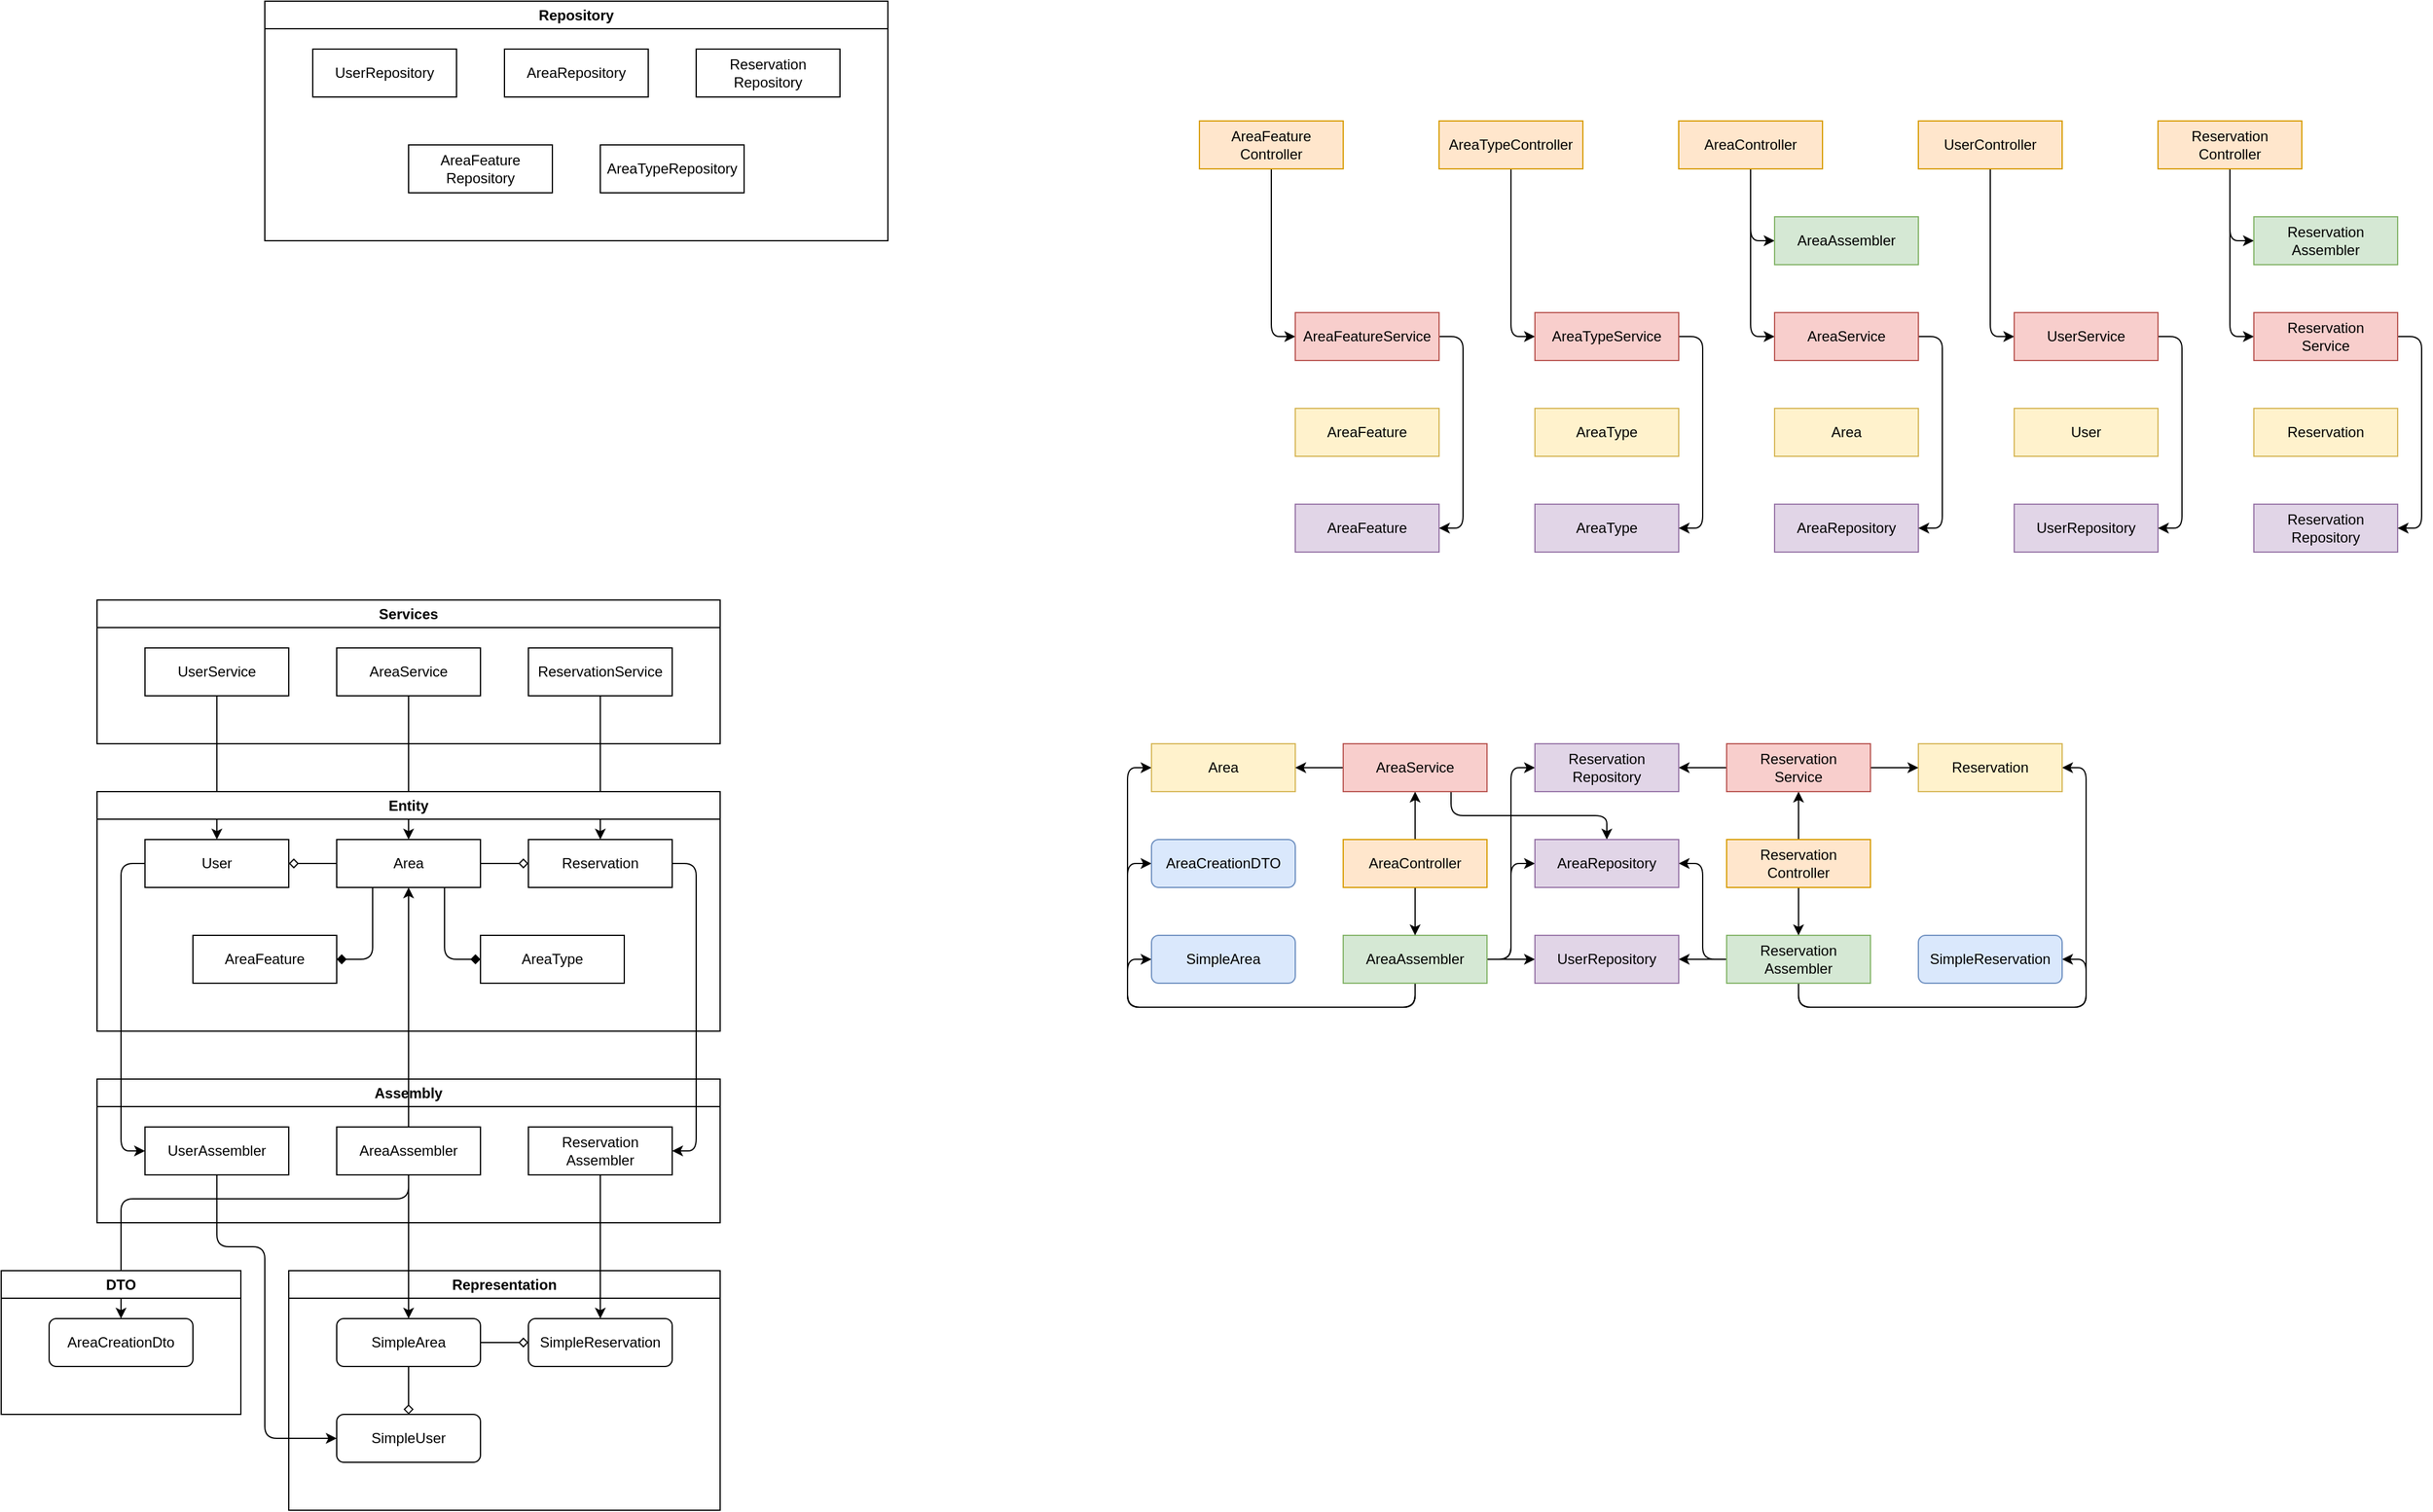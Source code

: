 <mxfile>
    <diagram id="ALVgp9hBoRRa0a7zI2m-" name="Page-1">
        <mxGraphModel dx="1469" dy="1813" grid="1" gridSize="10" guides="1" tooltips="1" connect="1" arrows="1" fold="1" page="0" pageScale="1" pageWidth="1169" pageHeight="827" math="0" shadow="0">
            <root>
                <mxCell id="0"/>
                <mxCell id="1" parent="0"/>
                <mxCell id="168" value="Repository" style="swimlane;whiteSpace=wrap;html=1;" vertex="1" parent="1">
                    <mxGeometry x="340" y="-780" width="520" height="200" as="geometry"/>
                </mxCell>
                <mxCell id="169" value="UserRepository" style="rounded=0;whiteSpace=wrap;html=1;" vertex="1" parent="168">
                    <mxGeometry x="40" y="40" width="120" height="40" as="geometry"/>
                </mxCell>
                <mxCell id="170" value="AreaRepository" style="rounded=0;whiteSpace=wrap;html=1;" vertex="1" parent="168">
                    <mxGeometry x="200" y="40" width="120" height="40" as="geometry"/>
                </mxCell>
                <mxCell id="171" value="&lt;div&gt;Reservation&lt;/div&gt;&lt;div&gt;Repository&lt;/div&gt;" style="rounded=0;whiteSpace=wrap;html=1;" vertex="1" parent="168">
                    <mxGeometry x="360" y="40" width="120" height="40" as="geometry"/>
                </mxCell>
                <mxCell id="172" value="AreaFeature&lt;div&gt;&lt;span style=&quot;background-color: transparent;&quot;&gt;Repository&lt;/span&gt;&lt;/div&gt;" style="rounded=0;whiteSpace=wrap;html=1;" vertex="1" parent="168">
                    <mxGeometry x="120" y="120" width="120" height="40" as="geometry"/>
                </mxCell>
                <mxCell id="175" value="AreaType&lt;span style=&quot;background-color: transparent;&quot;&gt;Repository&lt;/span&gt;" style="rounded=0;whiteSpace=wrap;html=1;" vertex="1" parent="168">
                    <mxGeometry x="280" y="120" width="120" height="40" as="geometry"/>
                </mxCell>
                <mxCell id="211" style="edgeStyle=orthogonalEdgeStyle;html=1;exitX=0.5;exitY=1;exitDx=0;exitDy=0;entryX=0.5;entryY=0;entryDx=0;entryDy=0;" edge="1" parent="1" source="162" target="111">
                    <mxGeometry relative="1" as="geometry"/>
                </mxCell>
                <mxCell id="212" style="edgeStyle=orthogonalEdgeStyle;html=1;exitX=0.5;exitY=1;exitDx=0;exitDy=0;entryX=0.5;entryY=0;entryDx=0;entryDy=0;" edge="1" parent="1" source="163" target="116">
                    <mxGeometry relative="1" as="geometry"/>
                </mxCell>
                <mxCell id="213" style="edgeStyle=orthogonalEdgeStyle;html=1;exitX=0.5;exitY=1;exitDx=0;exitDy=0;entryX=0.5;entryY=0;entryDx=0;entryDy=0;" edge="1" parent="1" source="164" target="132">
                    <mxGeometry relative="1" as="geometry"/>
                </mxCell>
                <mxCell id="127" value="Entity" style="swimlane;whiteSpace=wrap;html=1;" vertex="1" parent="1">
                    <mxGeometry x="200" y="-120" width="520" height="200" as="geometry"/>
                </mxCell>
                <mxCell id="156" style="edgeStyle=orthogonalEdgeStyle;html=1;exitX=0;exitY=0.5;exitDx=0;exitDy=0;entryX=1;entryY=0.5;entryDx=0;entryDy=0;endArrow=diamond;endFill=0;" edge="1" parent="127" source="111" target="132">
                    <mxGeometry relative="1" as="geometry"/>
                </mxCell>
                <mxCell id="157" style="edgeStyle=orthogonalEdgeStyle;html=1;exitX=1;exitY=0.5;exitDx=0;exitDy=0;entryX=0;entryY=0.5;entryDx=0;entryDy=0;endArrow=diamond;endFill=0;" edge="1" parent="127" source="111" target="116">
                    <mxGeometry relative="1" as="geometry"/>
                </mxCell>
                <mxCell id="218" style="edgeStyle=orthogonalEdgeStyle;html=1;exitX=0.25;exitY=1;exitDx=0;exitDy=0;entryX=1;entryY=0.5;entryDx=0;entryDy=0;endArrow=diamond;endFill=1;" edge="1" parent="127" source="111" target="112">
                    <mxGeometry relative="1" as="geometry"/>
                </mxCell>
                <mxCell id="219" style="edgeStyle=orthogonalEdgeStyle;html=1;exitX=0.75;exitY=1;exitDx=0;exitDy=0;entryX=0;entryY=0.5;entryDx=0;entryDy=0;endArrow=diamond;endFill=1;" edge="1" parent="127" source="111" target="113">
                    <mxGeometry relative="1" as="geometry"/>
                </mxCell>
                <mxCell id="111" value="Area" style="rounded=0;whiteSpace=wrap;html=1;" vertex="1" parent="127">
                    <mxGeometry x="200" y="40" width="120" height="40" as="geometry"/>
                </mxCell>
                <mxCell id="112" value="AreaFeature" style="rounded=0;whiteSpace=wrap;html=1;" vertex="1" parent="127">
                    <mxGeometry x="80" y="120" width="120" height="40" as="geometry"/>
                </mxCell>
                <mxCell id="113" value="AreaType" style="rounded=0;whiteSpace=wrap;html=1;" vertex="1" parent="127">
                    <mxGeometry x="320" y="120" width="120" height="40" as="geometry"/>
                </mxCell>
                <mxCell id="116" value="Reservation" style="rounded=0;whiteSpace=wrap;html=1;" vertex="1" parent="127">
                    <mxGeometry x="360" y="40" width="120" height="40" as="geometry"/>
                </mxCell>
                <mxCell id="132" value="User" style="rounded=0;whiteSpace=wrap;html=1;" vertex="1" parent="127">
                    <mxGeometry x="40" y="40" width="120" height="40" as="geometry"/>
                </mxCell>
                <mxCell id="161" value="Services" style="swimlane;whiteSpace=wrap;html=1;" vertex="1" parent="1">
                    <mxGeometry x="200" y="-280" width="520" height="120" as="geometry"/>
                </mxCell>
                <mxCell id="162" value="AreaService" style="rounded=0;whiteSpace=wrap;html=1;" vertex="1" parent="161">
                    <mxGeometry x="200" y="40" width="120" height="40" as="geometry"/>
                </mxCell>
                <mxCell id="163" value="ReservationService" style="rounded=0;whiteSpace=wrap;html=1;" vertex="1" parent="161">
                    <mxGeometry x="360" y="40" width="120" height="40" as="geometry"/>
                </mxCell>
                <mxCell id="164" value="UserService" style="rounded=0;whiteSpace=wrap;html=1;" vertex="1" parent="161">
                    <mxGeometry x="40" y="40" width="120" height="40" as="geometry"/>
                </mxCell>
                <mxCell id="221" value="Assembly" style="swimlane;whiteSpace=wrap;html=1;" vertex="1" parent="1">
                    <mxGeometry x="200" y="120" width="520" height="120" as="geometry"/>
                </mxCell>
                <mxCell id="222" value="AreaAssembler" style="rounded=0;whiteSpace=wrap;html=1;" vertex="1" parent="221">
                    <mxGeometry x="200" y="40" width="120" height="40" as="geometry"/>
                </mxCell>
                <mxCell id="227" value="UserAssembler" style="rounded=0;whiteSpace=wrap;html=1;" vertex="1" parent="221">
                    <mxGeometry x="40" y="40" width="120" height="40" as="geometry"/>
                </mxCell>
                <mxCell id="234" value="Reservation&lt;br&gt;Assembler" style="rounded=0;whiteSpace=wrap;html=1;" vertex="1" parent="221">
                    <mxGeometry x="360" y="40" width="120" height="40" as="geometry"/>
                </mxCell>
                <mxCell id="225" style="edgeStyle=orthogonalEdgeStyle;html=1;exitX=0.5;exitY=1;exitDx=0;exitDy=0;" edge="1" parent="1" source="222" target="216">
                    <mxGeometry relative="1" as="geometry">
                        <Array as="points">
                            <mxPoint x="460" y="220"/>
                            <mxPoint x="220" y="220"/>
                        </Array>
                    </mxGeometry>
                </mxCell>
                <mxCell id="150" value="Representation" style="swimlane;whiteSpace=wrap;html=1;" vertex="1" parent="1">
                    <mxGeometry x="360" y="280" width="360" height="200" as="geometry"/>
                </mxCell>
                <mxCell id="151" value="SimpleUser" style="rounded=1;whiteSpace=wrap;html=1;" vertex="1" parent="150">
                    <mxGeometry x="40" y="120" width="120" height="40" as="geometry"/>
                </mxCell>
                <mxCell id="154" style="edgeStyle=orthogonalEdgeStyle;html=1;exitX=0.5;exitY=1;exitDx=0;exitDy=0;endArrow=diamond;endFill=0;" edge="1" parent="150" source="152" target="151">
                    <mxGeometry relative="1" as="geometry"/>
                </mxCell>
                <mxCell id="155" style="edgeStyle=orthogonalEdgeStyle;html=1;exitX=1;exitY=0.5;exitDx=0;exitDy=0;entryX=0;entryY=0.5;entryDx=0;entryDy=0;endArrow=diamond;endFill=0;" edge="1" parent="150" source="152" target="153">
                    <mxGeometry relative="1" as="geometry"/>
                </mxCell>
                <mxCell id="152" value="SimpleArea" style="rounded=1;whiteSpace=wrap;html=1;" vertex="1" parent="150">
                    <mxGeometry x="40" y="40" width="120" height="40" as="geometry"/>
                </mxCell>
                <mxCell id="153" value="SimpleReservation" style="rounded=1;whiteSpace=wrap;html=1;" vertex="1" parent="150">
                    <mxGeometry x="200" y="40" width="120" height="40" as="geometry"/>
                </mxCell>
                <mxCell id="215" value="DTO" style="swimlane;whiteSpace=wrap;html=1;" vertex="1" parent="1">
                    <mxGeometry x="120" y="280" width="200" height="120" as="geometry">
                        <mxRectangle x="120" y="-480" width="70" height="30" as="alternateBounds"/>
                    </mxGeometry>
                </mxCell>
                <mxCell id="216" value="AreaCreationDto" style="rounded=1;whiteSpace=wrap;html=1;" vertex="1" parent="215">
                    <mxGeometry x="40" y="40" width="120" height="40" as="geometry"/>
                </mxCell>
                <mxCell id="228" style="edgeStyle=orthogonalEdgeStyle;html=1;exitX=0.5;exitY=0;exitDx=0;exitDy=0;entryX=0.5;entryY=1;entryDx=0;entryDy=0;" edge="1" parent="1" source="222" target="111">
                    <mxGeometry relative="1" as="geometry"/>
                </mxCell>
                <mxCell id="233" style="edgeStyle=orthogonalEdgeStyle;html=1;exitX=0;exitY=0.5;exitDx=0;exitDy=0;entryX=0;entryY=0.5;entryDx=0;entryDy=0;" edge="1" parent="1" source="132" target="227">
                    <mxGeometry relative="1" as="geometry">
                        <Array as="points">
                            <mxPoint x="220" y="-60"/>
                            <mxPoint x="220" y="180"/>
                        </Array>
                    </mxGeometry>
                </mxCell>
                <mxCell id="235" style="edgeStyle=orthogonalEdgeStyle;html=1;exitX=1;exitY=0.5;exitDx=0;exitDy=0;entryX=1;entryY=0.5;entryDx=0;entryDy=0;" edge="1" parent="1" source="116" target="234">
                    <mxGeometry relative="1" as="geometry">
                        <Array as="points">
                            <mxPoint x="700" y="-60"/>
                            <mxPoint x="700" y="180"/>
                        </Array>
                    </mxGeometry>
                </mxCell>
                <mxCell id="237" style="edgeStyle=orthogonalEdgeStyle;html=1;exitX=0.5;exitY=1;exitDx=0;exitDy=0;entryX=0;entryY=0.5;entryDx=0;entryDy=0;" edge="1" parent="1" source="227" target="151">
                    <mxGeometry relative="1" as="geometry">
                        <Array as="points">
                            <mxPoint x="300" y="260"/>
                            <mxPoint x="340" y="260"/>
                            <mxPoint x="340" y="420"/>
                        </Array>
                    </mxGeometry>
                </mxCell>
                <mxCell id="238" style="edgeStyle=orthogonalEdgeStyle;html=1;exitX=0.5;exitY=1;exitDx=0;exitDy=0;entryX=0.5;entryY=0;entryDx=0;entryDy=0;" edge="1" parent="1" source="234" target="153">
                    <mxGeometry relative="1" as="geometry"/>
                </mxCell>
                <mxCell id="239" style="edgeStyle=orthogonalEdgeStyle;html=1;exitX=0.5;exitY=1;exitDx=0;exitDy=0;entryX=0.5;entryY=0;entryDx=0;entryDy=0;" edge="1" parent="1" source="222" target="152">
                    <mxGeometry relative="1" as="geometry"/>
                </mxCell>
                <mxCell id="289" style="edgeStyle=orthogonalEdgeStyle;html=1;exitX=1;exitY=0.5;exitDx=0;exitDy=0;entryX=0;entryY=0.5;entryDx=0;entryDy=0;" edge="1" parent="1" source="240" target="288">
                    <mxGeometry relative="1" as="geometry"/>
                </mxCell>
                <mxCell id="291" style="edgeStyle=orthogonalEdgeStyle;html=1;exitX=1;exitY=0.5;exitDx=0;exitDy=0;entryX=0;entryY=0.5;entryDx=0;entryDy=0;" edge="1" parent="1" source="240" target="286">
                    <mxGeometry relative="1" as="geometry"/>
                </mxCell>
                <mxCell id="302" style="edgeStyle=orthogonalEdgeStyle;html=1;exitX=0.5;exitY=1;exitDx=0;exitDy=0;entryX=0;entryY=0.5;entryDx=0;entryDy=0;" edge="1" parent="1" source="240" target="245">
                    <mxGeometry relative="1" as="geometry">
                        <Array as="points">
                            <mxPoint x="1300" y="60"/>
                            <mxPoint x="1060" y="60"/>
                            <mxPoint x="1060" y="20"/>
                        </Array>
                    </mxGeometry>
                </mxCell>
                <mxCell id="304" style="edgeStyle=orthogonalEdgeStyle;html=1;exitX=0.5;exitY=1;exitDx=0;exitDy=0;entryX=0;entryY=0.5;entryDx=0;entryDy=0;" edge="1" parent="1" source="240" target="246">
                    <mxGeometry relative="1" as="geometry">
                        <Array as="points">
                            <mxPoint x="1300" y="60"/>
                            <mxPoint x="1060" y="60"/>
                            <mxPoint x="1060" y="-60"/>
                        </Array>
                    </mxGeometry>
                </mxCell>
                <mxCell id="305" style="edgeStyle=orthogonalEdgeStyle;html=1;exitX=0.5;exitY=1;exitDx=0;exitDy=0;entryX=0;entryY=0.5;entryDx=0;entryDy=0;" edge="1" parent="1" source="240" target="241">
                    <mxGeometry relative="1" as="geometry">
                        <Array as="points">
                            <mxPoint x="1300" y="60"/>
                            <mxPoint x="1060" y="60"/>
                            <mxPoint x="1060" y="-140"/>
                        </Array>
                    </mxGeometry>
                </mxCell>
                <mxCell id="312" style="edgeStyle=orthogonalEdgeStyle;html=1;exitX=1;exitY=0.5;exitDx=0;exitDy=0;entryX=0;entryY=0.5;entryDx=0;entryDy=0;" edge="1" parent="1" source="240" target="287">
                    <mxGeometry relative="1" as="geometry"/>
                </mxCell>
                <mxCell id="240" value="AreaAssembler" style="rounded=0;whiteSpace=wrap;html=1;fillColor=#d5e8d4;strokeColor=#82b366;" vertex="1" parent="1">
                    <mxGeometry x="1240" width="120" height="40" as="geometry"/>
                </mxCell>
                <mxCell id="241" value="Area" style="rounded=0;whiteSpace=wrap;html=1;fillColor=#fff2cc;strokeColor=#d6b656;" vertex="1" parent="1">
                    <mxGeometry x="1080" y="-160" width="120" height="40" as="geometry"/>
                </mxCell>
                <mxCell id="254" style="edgeStyle=orthogonalEdgeStyle;html=1;exitX=0.5;exitY=1;exitDx=0;exitDy=0;entryX=0.5;entryY=0;entryDx=0;entryDy=0;" edge="1" parent="1" source="242" target="240">
                    <mxGeometry relative="1" as="geometry"/>
                </mxCell>
                <mxCell id="292" style="edgeStyle=orthogonalEdgeStyle;html=1;exitX=0.5;exitY=0;exitDx=0;exitDy=0;entryX=0.5;entryY=1;entryDx=0;entryDy=0;" edge="1" parent="1" source="242" target="255">
                    <mxGeometry relative="1" as="geometry"/>
                </mxCell>
                <mxCell id="242" value="AreaController" style="rounded=0;whiteSpace=wrap;html=1;fillColor=#ffe6cc;strokeColor=#d79b00;" vertex="1" parent="1">
                    <mxGeometry x="1240" y="-80" width="120" height="40" as="geometry"/>
                </mxCell>
                <mxCell id="245" value="SimpleArea" style="rounded=1;whiteSpace=wrap;html=1;fillColor=#dae8fc;strokeColor=#6c8ebf;" vertex="1" parent="1">
                    <mxGeometry x="1080" width="120" height="40" as="geometry"/>
                </mxCell>
                <mxCell id="246" value="AreaCreationDTO" style="rounded=1;whiteSpace=wrap;html=1;fillColor=#dae8fc;strokeColor=#6c8ebf;" vertex="1" parent="1">
                    <mxGeometry x="1080" y="-80" width="120" height="40" as="geometry"/>
                </mxCell>
                <mxCell id="301" style="edgeStyle=orthogonalEdgeStyle;html=1;exitX=0;exitY=0.5;exitDx=0;exitDy=0;entryX=1;entryY=0.5;entryDx=0;entryDy=0;" edge="1" parent="1" source="255" target="241">
                    <mxGeometry relative="1" as="geometry"/>
                </mxCell>
                <mxCell id="319" style="edgeStyle=orthogonalEdgeStyle;html=1;exitX=0.75;exitY=1;exitDx=0;exitDy=0;entryX=0.5;entryY=0;entryDx=0;entryDy=0;" edge="1" parent="1" source="255" target="286">
                    <mxGeometry relative="1" as="geometry"/>
                </mxCell>
                <mxCell id="255" value="AreaService" style="rounded=0;whiteSpace=wrap;html=1;fillColor=#f8cecc;strokeColor=#b85450;" vertex="1" parent="1">
                    <mxGeometry x="1240" y="-160" width="120" height="40" as="geometry"/>
                </mxCell>
                <mxCell id="306" style="edgeStyle=orthogonalEdgeStyle;html=1;exitX=0.5;exitY=1;exitDx=0;exitDy=0;entryX=1;entryY=0.5;entryDx=0;entryDy=0;" edge="1" parent="1" source="261" target="269">
                    <mxGeometry relative="1" as="geometry">
                        <Array as="points">
                            <mxPoint x="1620" y="60"/>
                            <mxPoint x="1860" y="60"/>
                            <mxPoint x="1860" y="20"/>
                        </Array>
                    </mxGeometry>
                </mxCell>
                <mxCell id="307" style="edgeStyle=orthogonalEdgeStyle;html=1;exitX=0.5;exitY=1;exitDx=0;exitDy=0;entryX=1;entryY=0.5;entryDx=0;entryDy=0;" edge="1" parent="1" source="261" target="262">
                    <mxGeometry relative="1" as="geometry">
                        <Array as="points">
                            <mxPoint x="1620" y="60"/>
                            <mxPoint x="1860" y="60"/>
                            <mxPoint x="1860" y="-140"/>
                        </Array>
                    </mxGeometry>
                </mxCell>
                <mxCell id="313" style="edgeStyle=orthogonalEdgeStyle;html=1;exitX=0;exitY=0.5;exitDx=0;exitDy=0;entryX=1;entryY=0.5;entryDx=0;entryDy=0;" edge="1" parent="1" source="261" target="287">
                    <mxGeometry relative="1" as="geometry"/>
                </mxCell>
                <mxCell id="315" style="edgeStyle=orthogonalEdgeStyle;html=1;exitX=0;exitY=0.5;exitDx=0;exitDy=0;entryX=1;entryY=0.5;entryDx=0;entryDy=0;" edge="1" parent="1" source="261" target="286">
                    <mxGeometry relative="1" as="geometry"/>
                </mxCell>
                <mxCell id="261" value="Reservation&lt;div&gt;Assembler&lt;/div&gt;" style="rounded=0;whiteSpace=wrap;html=1;fillColor=#d5e8d4;strokeColor=#82b366;" vertex="1" parent="1">
                    <mxGeometry x="1560" width="120" height="40" as="geometry"/>
                </mxCell>
                <mxCell id="262" value="Reservation" style="rounded=0;whiteSpace=wrap;html=1;fillColor=#fff2cc;strokeColor=#d6b656;" vertex="1" parent="1">
                    <mxGeometry x="1720" y="-160" width="120" height="40" as="geometry"/>
                </mxCell>
                <mxCell id="266" style="edgeStyle=orthogonalEdgeStyle;html=1;exitX=0.5;exitY=1;exitDx=0;exitDy=0;entryX=0.5;entryY=0;entryDx=0;entryDy=0;" edge="1" parent="1" source="268" target="261">
                    <mxGeometry relative="1" as="geometry"/>
                </mxCell>
                <mxCell id="267" style="edgeStyle=orthogonalEdgeStyle;html=1;exitX=0.5;exitY=0;exitDx=0;exitDy=0;entryX=0.5;entryY=1;entryDx=0;entryDy=0;" edge="1" parent="1" source="268" target="272">
                    <mxGeometry relative="1" as="geometry"/>
                </mxCell>
                <mxCell id="268" value="Reservation&lt;div&gt;Controller&lt;/div&gt;" style="rounded=0;whiteSpace=wrap;html=1;fillColor=#ffe6cc;strokeColor=#d79b00;" vertex="1" parent="1">
                    <mxGeometry x="1560" y="-80" width="120" height="40" as="geometry"/>
                </mxCell>
                <mxCell id="269" value="SimpleReservation" style="rounded=1;whiteSpace=wrap;html=1;fillColor=#dae8fc;strokeColor=#6c8ebf;" vertex="1" parent="1">
                    <mxGeometry x="1720" width="120" height="40" as="geometry"/>
                </mxCell>
                <mxCell id="300" style="edgeStyle=orthogonalEdgeStyle;html=1;exitX=1;exitY=0.5;exitDx=0;exitDy=0;entryX=0;entryY=0.5;entryDx=0;entryDy=0;" edge="1" parent="1" source="272" target="262">
                    <mxGeometry relative="1" as="geometry"/>
                </mxCell>
                <mxCell id="317" style="edgeStyle=orthogonalEdgeStyle;html=1;exitX=0;exitY=0.5;exitDx=0;exitDy=0;entryX=1;entryY=0.5;entryDx=0;entryDy=0;" edge="1" parent="1" source="272" target="288">
                    <mxGeometry relative="1" as="geometry"/>
                </mxCell>
                <mxCell id="272" value="Reservation&lt;div&gt;Service&lt;/div&gt;" style="rounded=0;whiteSpace=wrap;html=1;fillColor=#f8cecc;strokeColor=#b85450;" vertex="1" parent="1">
                    <mxGeometry x="1560" y="-160" width="120" height="40" as="geometry"/>
                </mxCell>
                <mxCell id="286" value="AreaRepository" style="rounded=0;whiteSpace=wrap;html=1;fillColor=#e1d5e7;strokeColor=#9673a6;" vertex="1" parent="1">
                    <mxGeometry x="1400" y="-80" width="120" height="40" as="geometry"/>
                </mxCell>
                <mxCell id="287" value="UserRepository" style="rounded=0;whiteSpace=wrap;html=1;fillColor=#e1d5e7;strokeColor=#9673a6;" vertex="1" parent="1">
                    <mxGeometry x="1400" width="120" height="40" as="geometry"/>
                </mxCell>
                <mxCell id="288" value="Reservation&lt;div&gt;Repository&lt;/div&gt;" style="rounded=0;whiteSpace=wrap;html=1;fillColor=#e1d5e7;strokeColor=#9673a6;" vertex="1" parent="1">
                    <mxGeometry x="1400" y="-160" width="120" height="40" as="geometry"/>
                </mxCell>
                <mxCell id="369" value="Area" style="rounded=0;whiteSpace=wrap;html=1;fillColor=#fff2cc;strokeColor=#d6b656;" vertex="1" parent="1">
                    <mxGeometry x="1600" y="-440" width="120" height="40" as="geometry"/>
                </mxCell>
                <mxCell id="370" value="AreaFeature" style="rounded=0;whiteSpace=wrap;html=1;fillColor=#fff2cc;strokeColor=#d6b656;" vertex="1" parent="1">
                    <mxGeometry x="1200" y="-440" width="120" height="40" as="geometry"/>
                </mxCell>
                <mxCell id="371" value="AreaType" style="rounded=0;whiteSpace=wrap;html=1;fillColor=#fff2cc;strokeColor=#d6b656;" vertex="1" parent="1">
                    <mxGeometry x="1400" y="-440" width="120" height="40" as="geometry"/>
                </mxCell>
                <mxCell id="372" value="Reservation" style="rounded=0;whiteSpace=wrap;html=1;fillColor=#fff2cc;strokeColor=#d6b656;" vertex="1" parent="1">
                    <mxGeometry x="2000" y="-440" width="120" height="40" as="geometry"/>
                </mxCell>
                <mxCell id="373" value="User" style="rounded=0;whiteSpace=wrap;html=1;fillColor=#fff2cc;strokeColor=#d6b656;" vertex="1" parent="1">
                    <mxGeometry x="1800" y="-440" width="120" height="40" as="geometry"/>
                </mxCell>
                <mxCell id="404" style="edgeStyle=orthogonalEdgeStyle;html=1;exitX=0.5;exitY=1;exitDx=0;exitDy=0;entryX=0;entryY=0.5;entryDx=0;entryDy=0;" edge="1" parent="1" source="377" target="389">
                    <mxGeometry relative="1" as="geometry"/>
                </mxCell>
                <mxCell id="405" style="edgeStyle=orthogonalEdgeStyle;html=1;exitX=0.5;exitY=1;exitDx=0;exitDy=0;entryX=0;entryY=0.5;entryDx=0;entryDy=0;" edge="1" parent="1" source="377" target="391">
                    <mxGeometry relative="1" as="geometry"/>
                </mxCell>
                <mxCell id="377" value="AreaController" style="rounded=0;whiteSpace=wrap;html=1;fillColor=#ffe6cc;strokeColor=#d79b00;" vertex="1" parent="1">
                    <mxGeometry x="1520" y="-680" width="120" height="40" as="geometry"/>
                </mxCell>
                <mxCell id="401" style="edgeStyle=orthogonalEdgeStyle;html=1;exitX=0.5;exitY=1;exitDx=0;exitDy=0;entryX=0;entryY=0.5;entryDx=0;entryDy=0;" edge="1" parent="1" source="378" target="388">
                    <mxGeometry relative="1" as="geometry"/>
                </mxCell>
                <mxCell id="402" style="edgeStyle=orthogonalEdgeStyle;html=1;exitX=0.5;exitY=1;exitDx=0;exitDy=0;entryX=0;entryY=0.5;entryDx=0;entryDy=0;" edge="1" parent="1" source="378" target="390">
                    <mxGeometry relative="1" as="geometry"/>
                </mxCell>
                <mxCell id="378" value="Reservation&lt;br&gt;Controller" style="rounded=0;whiteSpace=wrap;html=1;fillColor=#ffe6cc;strokeColor=#d79b00;" vertex="1" parent="1">
                    <mxGeometry x="1920" y="-680" width="120" height="40" as="geometry"/>
                </mxCell>
                <mxCell id="403" style="edgeStyle=orthogonalEdgeStyle;html=1;exitX=0.5;exitY=1;exitDx=0;exitDy=0;entryX=0;entryY=0.5;entryDx=0;entryDy=0;" edge="1" parent="1" source="379" target="392">
                    <mxGeometry relative="1" as="geometry"/>
                </mxCell>
                <mxCell id="379" value="UserController" style="rounded=0;whiteSpace=wrap;html=1;fillColor=#ffe6cc;strokeColor=#d79b00;" vertex="1" parent="1">
                    <mxGeometry x="1720" y="-680" width="120" height="40" as="geometry"/>
                </mxCell>
                <mxCell id="406" style="edgeStyle=orthogonalEdgeStyle;html=1;exitX=0.5;exitY=1;exitDx=0;exitDy=0;entryX=0;entryY=0.5;entryDx=0;entryDy=0;" edge="1" parent="1" source="380" target="393">
                    <mxGeometry relative="1" as="geometry"/>
                </mxCell>
                <mxCell id="380" value="AreaTypeController" style="rounded=0;whiteSpace=wrap;html=1;fillColor=#ffe6cc;strokeColor=#d79b00;" vertex="1" parent="1">
                    <mxGeometry x="1320" y="-680" width="120" height="40" as="geometry"/>
                </mxCell>
                <mxCell id="408" style="edgeStyle=orthogonalEdgeStyle;html=1;exitX=0.5;exitY=1;exitDx=0;exitDy=0;entryX=0;entryY=0.5;entryDx=0;entryDy=0;" edge="1" parent="1" source="381" target="394">
                    <mxGeometry relative="1" as="geometry"/>
                </mxCell>
                <mxCell id="381" value="AreaFeature&lt;div&gt;Controller&lt;/div&gt;" style="rounded=0;whiteSpace=wrap;html=1;fillColor=#ffe6cc;strokeColor=#d79b00;" vertex="1" parent="1">
                    <mxGeometry x="1120" y="-680" width="120" height="40" as="geometry"/>
                </mxCell>
                <mxCell id="382" value="Reservation&lt;div&gt;Repository&lt;/div&gt;" style="rounded=0;whiteSpace=wrap;html=1;fillColor=#e1d5e7;strokeColor=#9673a6;" vertex="1" parent="1">
                    <mxGeometry x="2000" y="-360" width="120" height="40" as="geometry"/>
                </mxCell>
                <mxCell id="383" value="AreaRepository" style="rounded=0;whiteSpace=wrap;html=1;fillColor=#e1d5e7;strokeColor=#9673a6;" vertex="1" parent="1">
                    <mxGeometry x="1600" y="-360" width="120" height="40" as="geometry"/>
                </mxCell>
                <mxCell id="384" value="UserRepository" style="rounded=0;whiteSpace=wrap;html=1;fillColor=#e1d5e7;strokeColor=#9673a6;" vertex="1" parent="1">
                    <mxGeometry x="1800" y="-360" width="120" height="40" as="geometry"/>
                </mxCell>
                <mxCell id="385" value="AreaType" style="rounded=0;whiteSpace=wrap;html=1;fillColor=#e1d5e7;strokeColor=#9673a6;" vertex="1" parent="1">
                    <mxGeometry x="1400" y="-360" width="120" height="40" as="geometry"/>
                </mxCell>
                <mxCell id="386" value="AreaFeature" style="rounded=0;whiteSpace=wrap;html=1;fillColor=#e1d5e7;strokeColor=#9673a6;" vertex="1" parent="1">
                    <mxGeometry x="1200" y="-360" width="120" height="40" as="geometry"/>
                </mxCell>
                <mxCell id="388" value="Reservation&lt;div&gt;Assembler&lt;/div&gt;" style="rounded=0;whiteSpace=wrap;html=1;fillColor=#d5e8d4;strokeColor=#82b366;" vertex="1" parent="1">
                    <mxGeometry x="2000" y="-600" width="120" height="40" as="geometry"/>
                </mxCell>
                <mxCell id="389" value="AreaAssembler" style="rounded=0;whiteSpace=wrap;html=1;fillColor=#d5e8d4;strokeColor=#82b366;" vertex="1" parent="1">
                    <mxGeometry x="1600" y="-600" width="120" height="40" as="geometry"/>
                </mxCell>
                <mxCell id="411" style="edgeStyle=orthogonalEdgeStyle;html=1;exitX=1;exitY=0.5;exitDx=0;exitDy=0;entryX=1;entryY=0.5;entryDx=0;entryDy=0;" edge="1" parent="1" source="390" target="382">
                    <mxGeometry relative="1" as="geometry">
                        <Array as="points">
                            <mxPoint x="2140" y="-500"/>
                            <mxPoint x="2140" y="-340"/>
                        </Array>
                    </mxGeometry>
                </mxCell>
                <mxCell id="390" value="Reservation&lt;div&gt;Service&lt;/div&gt;" style="rounded=0;whiteSpace=wrap;html=1;fillColor=#f8cecc;strokeColor=#b85450;" vertex="1" parent="1">
                    <mxGeometry x="2000" y="-520" width="120" height="40" as="geometry"/>
                </mxCell>
                <mxCell id="413" style="edgeStyle=orthogonalEdgeStyle;html=1;exitX=1;exitY=0.5;exitDx=0;exitDy=0;entryX=1;entryY=0.5;entryDx=0;entryDy=0;" edge="1" parent="1" source="391" target="383">
                    <mxGeometry relative="1" as="geometry">
                        <Array as="points">
                            <mxPoint x="1740" y="-500"/>
                            <mxPoint x="1740" y="-340"/>
                        </Array>
                    </mxGeometry>
                </mxCell>
                <mxCell id="391" value="AreaService" style="rounded=0;whiteSpace=wrap;html=1;fillColor=#f8cecc;strokeColor=#b85450;" vertex="1" parent="1">
                    <mxGeometry x="1600" y="-520" width="120" height="40" as="geometry"/>
                </mxCell>
                <mxCell id="412" style="edgeStyle=orthogonalEdgeStyle;html=1;exitX=1;exitY=0.5;exitDx=0;exitDy=0;entryX=1;entryY=0.5;entryDx=0;entryDy=0;" edge="1" parent="1" source="392" target="384">
                    <mxGeometry relative="1" as="geometry">
                        <Array as="points">
                            <mxPoint x="1940" y="-500"/>
                            <mxPoint x="1940" y="-340"/>
                        </Array>
                    </mxGeometry>
                </mxCell>
                <mxCell id="392" value="UserService" style="rounded=0;whiteSpace=wrap;html=1;fillColor=#f8cecc;strokeColor=#b85450;" vertex="1" parent="1">
                    <mxGeometry x="1800" y="-520" width="120" height="40" as="geometry"/>
                </mxCell>
                <mxCell id="409" style="edgeStyle=orthogonalEdgeStyle;html=1;exitX=1;exitY=0.5;exitDx=0;exitDy=0;entryX=1;entryY=0.5;entryDx=0;entryDy=0;" edge="1" parent="1" source="393" target="385">
                    <mxGeometry relative="1" as="geometry">
                        <Array as="points">
                            <mxPoint x="1540" y="-500"/>
                            <mxPoint x="1540" y="-340"/>
                        </Array>
                    </mxGeometry>
                </mxCell>
                <mxCell id="393" value="AreaTypeService" style="rounded=0;whiteSpace=wrap;html=1;fillColor=#f8cecc;strokeColor=#b85450;" vertex="1" parent="1">
                    <mxGeometry x="1400" y="-520" width="120" height="40" as="geometry"/>
                </mxCell>
                <mxCell id="410" style="edgeStyle=orthogonalEdgeStyle;html=1;exitX=1;exitY=0.5;exitDx=0;exitDy=0;entryX=1;entryY=0.5;entryDx=0;entryDy=0;" edge="1" parent="1" source="394" target="386">
                    <mxGeometry relative="1" as="geometry">
                        <Array as="points">
                            <mxPoint x="1340" y="-500"/>
                            <mxPoint x="1340" y="-340"/>
                        </Array>
                    </mxGeometry>
                </mxCell>
                <mxCell id="394" value="AreaFeatureService" style="rounded=0;whiteSpace=wrap;html=1;fillColor=#f8cecc;strokeColor=#b85450;" vertex="1" parent="1">
                    <mxGeometry x="1200" y="-520" width="120" height="40" as="geometry"/>
                </mxCell>
            </root>
        </mxGraphModel>
    </diagram>
</mxfile>